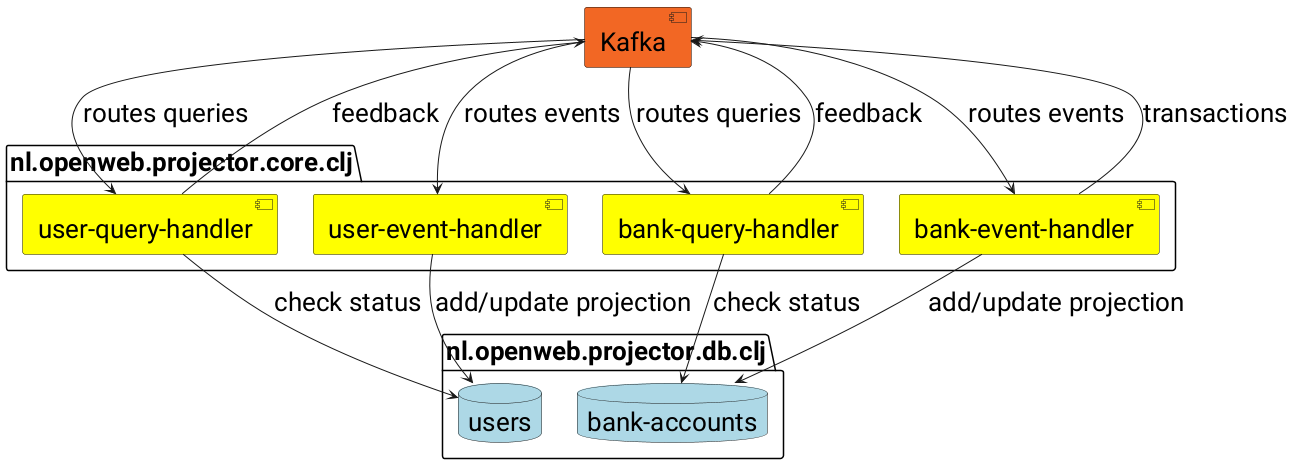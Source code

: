@startuml
skinparam shadowing false
skinparam defaultFontName Roboto
skinparam defaultFontSize 26

package "nl.openweb.projector.core.clj" #White{
    component "user-query-handler" as uch #Yellow
    component "user-event-handler" as ueh #Yellow
    component "bank-query-handler" as bch #Yellow
    component "bank-event-handler" as beh #Yellow
}
package "nl.openweb.projector.db.clj" #White{
    database "bank-accounts" as badb #LightBlue
    database "users" #LightBlue
}
component Kafka as kc #F26724

uch --> users :check status
ueh --> users :add/update projection
bch --> badb :check status
beh --> badb :add/update projection
kc --> ueh :routes events
kc --> beh :routes events
beh --> kc :transactions
kc --> uch :routes queries
kc --> bch :routes queries
kc <-- uch :feedback
kc <-- bch :feedback


@enduml
